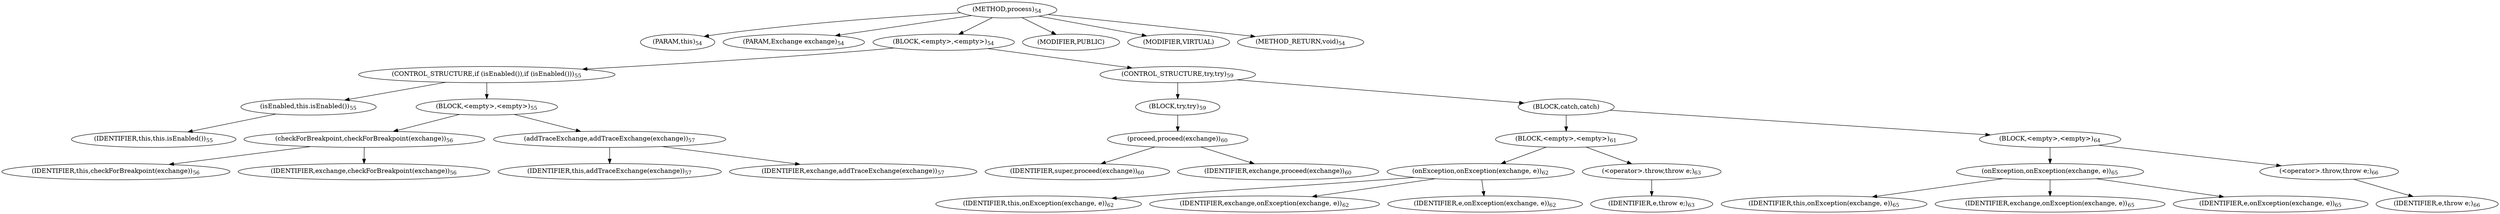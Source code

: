 digraph "process" {  
"118" [label = <(METHOD,process)<SUB>54</SUB>> ]
"9" [label = <(PARAM,this)<SUB>54</SUB>> ]
"119" [label = <(PARAM,Exchange exchange)<SUB>54</SUB>> ]
"120" [label = <(BLOCK,&lt;empty&gt;,&lt;empty&gt;)<SUB>54</SUB>> ]
"121" [label = <(CONTROL_STRUCTURE,if (isEnabled()),if (isEnabled()))<SUB>55</SUB>> ]
"122" [label = <(isEnabled,this.isEnabled())<SUB>55</SUB>> ]
"8" [label = <(IDENTIFIER,this,this.isEnabled())<SUB>55</SUB>> ]
"123" [label = <(BLOCK,&lt;empty&gt;,&lt;empty&gt;)<SUB>55</SUB>> ]
"124" [label = <(checkForBreakpoint,checkForBreakpoint(exchange))<SUB>56</SUB>> ]
"10" [label = <(IDENTIFIER,this,checkForBreakpoint(exchange))<SUB>56</SUB>> ]
"125" [label = <(IDENTIFIER,exchange,checkForBreakpoint(exchange))<SUB>56</SUB>> ]
"126" [label = <(addTraceExchange,addTraceExchange(exchange))<SUB>57</SUB>> ]
"11" [label = <(IDENTIFIER,this,addTraceExchange(exchange))<SUB>57</SUB>> ]
"127" [label = <(IDENTIFIER,exchange,addTraceExchange(exchange))<SUB>57</SUB>> ]
"128" [label = <(CONTROL_STRUCTURE,try,try)<SUB>59</SUB>> ]
"129" [label = <(BLOCK,try,try)<SUB>59</SUB>> ]
"130" [label = <(proceed,proceed(exchange))<SUB>60</SUB>> ]
"131" [label = <(IDENTIFIER,super,proceed(exchange))<SUB>60</SUB>> ]
"132" [label = <(IDENTIFIER,exchange,proceed(exchange))<SUB>60</SUB>> ]
"133" [label = <(BLOCK,catch,catch)> ]
"134" [label = <(BLOCK,&lt;empty&gt;,&lt;empty&gt;)<SUB>61</SUB>> ]
"135" [label = <(onException,onException(exchange, e))<SUB>62</SUB>> ]
"12" [label = <(IDENTIFIER,this,onException(exchange, e))<SUB>62</SUB>> ]
"136" [label = <(IDENTIFIER,exchange,onException(exchange, e))<SUB>62</SUB>> ]
"137" [label = <(IDENTIFIER,e,onException(exchange, e))<SUB>62</SUB>> ]
"138" [label = <(&lt;operator&gt;.throw,throw e;)<SUB>63</SUB>> ]
"139" [label = <(IDENTIFIER,e,throw e;)<SUB>63</SUB>> ]
"140" [label = <(BLOCK,&lt;empty&gt;,&lt;empty&gt;)<SUB>64</SUB>> ]
"141" [label = <(onException,onException(exchange, e))<SUB>65</SUB>> ]
"13" [label = <(IDENTIFIER,this,onException(exchange, e))<SUB>65</SUB>> ]
"142" [label = <(IDENTIFIER,exchange,onException(exchange, e))<SUB>65</SUB>> ]
"143" [label = <(IDENTIFIER,e,onException(exchange, e))<SUB>65</SUB>> ]
"144" [label = <(&lt;operator&gt;.throw,throw e;)<SUB>66</SUB>> ]
"145" [label = <(IDENTIFIER,e,throw e;)<SUB>66</SUB>> ]
"146" [label = <(MODIFIER,PUBLIC)> ]
"147" [label = <(MODIFIER,VIRTUAL)> ]
"148" [label = <(METHOD_RETURN,void)<SUB>54</SUB>> ]
  "118" -> "9" 
  "118" -> "119" 
  "118" -> "120" 
  "118" -> "146" 
  "118" -> "147" 
  "118" -> "148" 
  "120" -> "121" 
  "120" -> "128" 
  "121" -> "122" 
  "121" -> "123" 
  "122" -> "8" 
  "123" -> "124" 
  "123" -> "126" 
  "124" -> "10" 
  "124" -> "125" 
  "126" -> "11" 
  "126" -> "127" 
  "128" -> "129" 
  "128" -> "133" 
  "129" -> "130" 
  "130" -> "131" 
  "130" -> "132" 
  "133" -> "134" 
  "133" -> "140" 
  "134" -> "135" 
  "134" -> "138" 
  "135" -> "12" 
  "135" -> "136" 
  "135" -> "137" 
  "138" -> "139" 
  "140" -> "141" 
  "140" -> "144" 
  "141" -> "13" 
  "141" -> "142" 
  "141" -> "143" 
  "144" -> "145" 
}
